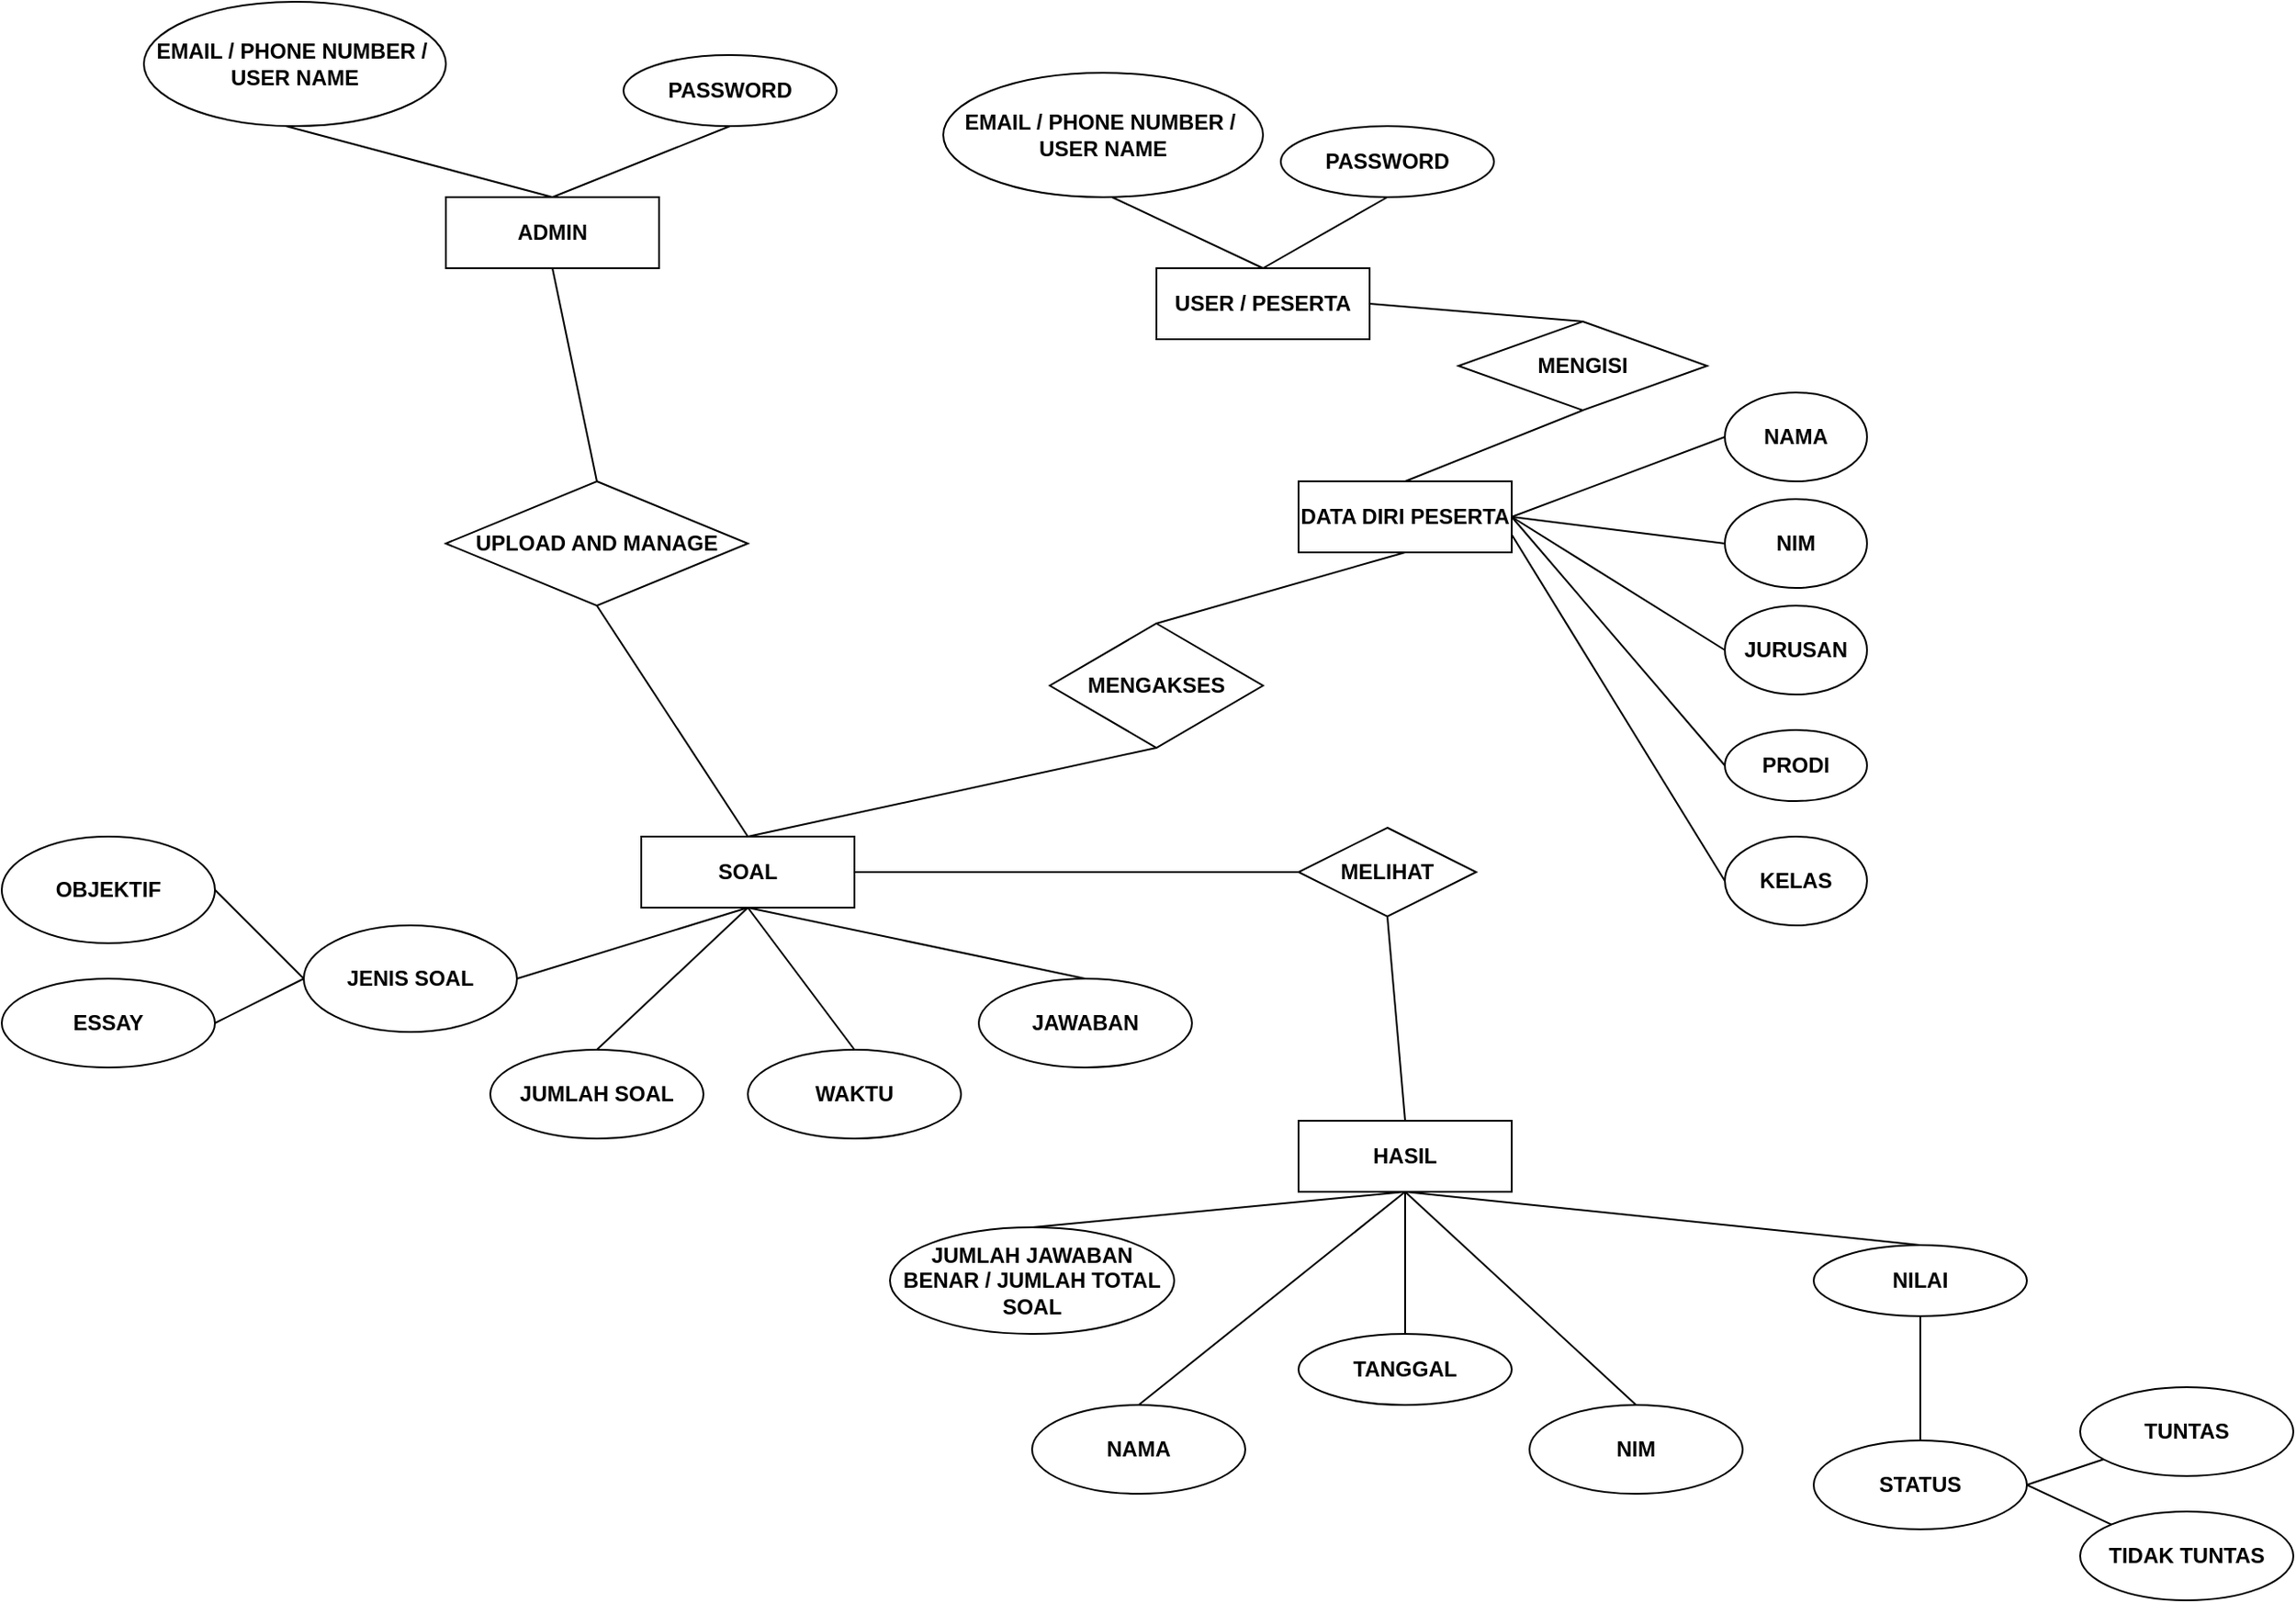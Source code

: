 <mxfile version="21.0.8" type="github"><diagram name="Page-1" id="-ShHXsL9s48-P1zC7Rac"><mxGraphModel dx="4536" dy="1162" grid="1" gridSize="10" guides="1" tooltips="1" connect="1" arrows="1" fold="1" page="1" pageScale="1" pageWidth="850" pageHeight="1100" math="0" shadow="0"><root><mxCell id="0"/><mxCell id="1" parent="0"/><mxCell id="Y0khoXS1x_M8887jpwrg-1" value="&lt;b&gt;ADMIN&lt;/b&gt;" style="rounded=0;whiteSpace=wrap;html=1;" vertex="1" parent="1"><mxGeometry x="-1600" y="120" width="120" height="40" as="geometry"/></mxCell><mxCell id="Y0khoXS1x_M8887jpwrg-2" value="&lt;b&gt;USER / PESERTA&lt;/b&gt;" style="rounded=0;whiteSpace=wrap;html=1;" vertex="1" parent="1"><mxGeometry x="-1200" y="160" width="120" height="40" as="geometry"/></mxCell><mxCell id="Y0khoXS1x_M8887jpwrg-6" value="&lt;b&gt;PASSWORD&lt;/b&gt;" style="ellipse;whiteSpace=wrap;html=1;" vertex="1" parent="1"><mxGeometry x="-1500" y="40" width="120" height="40" as="geometry"/></mxCell><mxCell id="Y0khoXS1x_M8887jpwrg-9" value="&lt;b&gt;EMAIL / PHONE NUMBER /&amp;nbsp; USER NAME&lt;/b&gt;" style="ellipse;whiteSpace=wrap;html=1;" vertex="1" parent="1"><mxGeometry x="-1320" y="50" width="180" height="70" as="geometry"/></mxCell><mxCell id="Y0khoXS1x_M8887jpwrg-10" value="&lt;b&gt;PASSWORD&lt;/b&gt;" style="ellipse;whiteSpace=wrap;html=1;" vertex="1" parent="1"><mxGeometry x="-1130" y="80" width="120" height="40" as="geometry"/></mxCell><mxCell id="Y0khoXS1x_M8887jpwrg-12" value="&lt;b&gt;EMAIL / PHONE NUMBER /&amp;nbsp; USER NAME&lt;/b&gt;" style="ellipse;whiteSpace=wrap;html=1;" vertex="1" parent="1"><mxGeometry x="-1770" y="10" width="170" height="70" as="geometry"/></mxCell><mxCell id="Y0khoXS1x_M8887jpwrg-16" value="" style="endArrow=none;html=1;rounded=0;exitX=0.5;exitY=0;exitDx=0;exitDy=0;" edge="1" parent="1" source="Y0khoXS1x_M8887jpwrg-1"><mxGeometry width="50" height="50" relative="1" as="geometry"><mxPoint x="-1740" y="130" as="sourcePoint"/><mxPoint x="-1690" y="80" as="targetPoint"/></mxGeometry></mxCell><mxCell id="Y0khoXS1x_M8887jpwrg-17" value="" style="endArrow=none;html=1;rounded=0;entryX=0.5;entryY=1;entryDx=0;entryDy=0;" edge="1" parent="1" target="Y0khoXS1x_M8887jpwrg-6"><mxGeometry width="50" height="50" relative="1" as="geometry"><mxPoint x="-1540" y="120" as="sourcePoint"/><mxPoint x="-1490" y="70" as="targetPoint"/></mxGeometry></mxCell><mxCell id="Y0khoXS1x_M8887jpwrg-18" value="" style="endArrow=none;html=1;rounded=0;exitX=0.5;exitY=0;exitDx=0;exitDy=0;" edge="1" parent="1" source="Y0khoXS1x_M8887jpwrg-2"><mxGeometry width="50" height="50" relative="1" as="geometry"><mxPoint x="-1275" y="170" as="sourcePoint"/><mxPoint x="-1225" y="120" as="targetPoint"/></mxGeometry></mxCell><mxCell id="Y0khoXS1x_M8887jpwrg-19" value="" style="endArrow=none;html=1;rounded=0;entryX=0.5;entryY=1;entryDx=0;entryDy=0;" edge="1" parent="1" target="Y0khoXS1x_M8887jpwrg-10"><mxGeometry width="50" height="50" relative="1" as="geometry"><mxPoint x="-1140" y="160" as="sourcePoint"/><mxPoint x="-1090" y="110" as="targetPoint"/></mxGeometry></mxCell><mxCell id="Y0khoXS1x_M8887jpwrg-21" value="&lt;b&gt;UPLOAD AND MANAGE&lt;/b&gt;" style="rhombus;whiteSpace=wrap;html=1;" vertex="1" parent="1"><mxGeometry x="-1600" y="280" width="170" height="70" as="geometry"/></mxCell><mxCell id="Y0khoXS1x_M8887jpwrg-23" value="&lt;b&gt;MENGAKSES&lt;/b&gt;" style="rhombus;whiteSpace=wrap;html=1;" vertex="1" parent="1"><mxGeometry x="-1260" y="360" width="120" height="70" as="geometry"/></mxCell><mxCell id="Y0khoXS1x_M8887jpwrg-24" value="" style="endArrow=none;html=1;rounded=0;entryX=0.5;entryY=1;entryDx=0;entryDy=0;exitX=0.5;exitY=0;exitDx=0;exitDy=0;" edge="1" parent="1" source="Y0khoXS1x_M8887jpwrg-21" target="Y0khoXS1x_M8887jpwrg-1"><mxGeometry width="50" height="50" relative="1" as="geometry"><mxPoint x="-1380" y="290" as="sourcePoint"/><mxPoint x="-1330" y="240" as="targetPoint"/></mxGeometry></mxCell><mxCell id="Y0khoXS1x_M8887jpwrg-26" value="" style="endArrow=none;html=1;rounded=0;exitX=0.5;exitY=0;exitDx=0;exitDy=0;entryX=0.5;entryY=1;entryDx=0;entryDy=0;" edge="1" parent="1" source="Y0khoXS1x_M8887jpwrg-23" target="Y0khoXS1x_M8887jpwrg-33"><mxGeometry width="50" height="50" relative="1" as="geometry"><mxPoint x="-1220" y="280" as="sourcePoint"/><mxPoint x="-1080" y="280" as="targetPoint"/></mxGeometry></mxCell><mxCell id="Y0khoXS1x_M8887jpwrg-28" value="" style="endArrow=none;html=1;rounded=0;entryX=0.5;entryY=1;entryDx=0;entryDy=0;exitX=0.5;exitY=0;exitDx=0;exitDy=0;" edge="1" parent="1" source="Y0khoXS1x_M8887jpwrg-30" target="Y0khoXS1x_M8887jpwrg-21"><mxGeometry width="50" height="50" relative="1" as="geometry"><mxPoint x="-1360" y="480" as="sourcePoint"/><mxPoint x="-1330" y="510" as="targetPoint"/></mxGeometry></mxCell><mxCell id="Y0khoXS1x_M8887jpwrg-29" value="" style="endArrow=none;html=1;rounded=0;entryX=0.5;entryY=1;entryDx=0;entryDy=0;exitX=0.5;exitY=0;exitDx=0;exitDy=0;" edge="1" parent="1" source="Y0khoXS1x_M8887jpwrg-30" target="Y0khoXS1x_M8887jpwrg-23"><mxGeometry width="50" height="50" relative="1" as="geometry"><mxPoint x="-1360" y="480" as="sourcePoint"/><mxPoint x="-1330" y="510" as="targetPoint"/></mxGeometry></mxCell><mxCell id="Y0khoXS1x_M8887jpwrg-30" value="&lt;b&gt;SOAL&lt;/b&gt;" style="rounded=0;whiteSpace=wrap;html=1;" vertex="1" parent="1"><mxGeometry x="-1490" y="480" width="120" height="40" as="geometry"/></mxCell><mxCell id="Y0khoXS1x_M8887jpwrg-32" value="" style="endArrow=none;html=1;rounded=0;exitX=1;exitY=0.5;exitDx=0;exitDy=0;entryX=0.5;entryY=0;entryDx=0;entryDy=0;" edge="1" parent="1" source="Y0khoXS1x_M8887jpwrg-2" target="Y0khoXS1x_M8887jpwrg-37"><mxGeometry width="50" height="50" relative="1" as="geometry"><mxPoint x="-1070" y="190" as="sourcePoint"/><mxPoint x="-1010" y="210" as="targetPoint"/></mxGeometry></mxCell><mxCell id="Y0khoXS1x_M8887jpwrg-33" value="&lt;b&gt;DATA DIRI PESERTA&lt;/b&gt;" style="rounded=0;whiteSpace=wrap;html=1;" vertex="1" parent="1"><mxGeometry x="-1120" y="280" width="120" height="40" as="geometry"/></mxCell><mxCell id="Y0khoXS1x_M8887jpwrg-34" value="" style="endArrow=none;html=1;rounded=0;exitX=1;exitY=0.5;exitDx=0;exitDy=0;entryX=0;entryY=0.5;entryDx=0;entryDy=0;" edge="1" parent="1" source="Y0khoXS1x_M8887jpwrg-33" target="Y0khoXS1x_M8887jpwrg-42"><mxGeometry width="50" height="50" relative="1" as="geometry"><mxPoint x="-870" y="190" as="sourcePoint"/><mxPoint x="-879.302" y="270.866" as="targetPoint"/></mxGeometry></mxCell><mxCell id="Y0khoXS1x_M8887jpwrg-37" value="&lt;b&gt;MENGISI&lt;/b&gt;" style="rhombus;whiteSpace=wrap;html=1;" vertex="1" parent="1"><mxGeometry x="-1030" y="190" width="140" height="50" as="geometry"/></mxCell><mxCell id="Y0khoXS1x_M8887jpwrg-38" value="" style="endArrow=none;html=1;rounded=0;entryX=0.5;entryY=1;entryDx=0;entryDy=0;exitX=0.5;exitY=0;exitDx=0;exitDy=0;" edge="1" parent="1" source="Y0khoXS1x_M8887jpwrg-33" target="Y0khoXS1x_M8887jpwrg-37"><mxGeometry width="50" height="50" relative="1" as="geometry"><mxPoint x="-990" y="290" as="sourcePoint"/><mxPoint x="-940" y="240" as="targetPoint"/></mxGeometry></mxCell><mxCell id="Y0khoXS1x_M8887jpwrg-40" value="" style="endArrow=none;html=1;rounded=0;exitX=1;exitY=0.5;exitDx=0;exitDy=0;entryX=0;entryY=0.5;entryDx=0;entryDy=0;" edge="1" parent="1" source="Y0khoXS1x_M8887jpwrg-33" target="Y0khoXS1x_M8887jpwrg-43"><mxGeometry width="50" height="50" relative="1" as="geometry"><mxPoint x="-970" y="340" as="sourcePoint"/><mxPoint x="-899.728" y="316.712" as="targetPoint"/></mxGeometry></mxCell><mxCell id="Y0khoXS1x_M8887jpwrg-42" value="&lt;b&gt;NAMA&lt;/b&gt;" style="ellipse;whiteSpace=wrap;html=1;" vertex="1" parent="1"><mxGeometry x="-880" y="230" width="80" height="50" as="geometry"/></mxCell><mxCell id="Y0khoXS1x_M8887jpwrg-43" value="&lt;b&gt;NIM&lt;/b&gt;" style="ellipse;whiteSpace=wrap;html=1;" vertex="1" parent="1"><mxGeometry x="-880" y="290" width="80" height="50" as="geometry"/></mxCell><mxCell id="Y0khoXS1x_M8887jpwrg-44" value="&lt;b&gt;JURUSAN&lt;/b&gt;" style="ellipse;whiteSpace=wrap;html=1;" vertex="1" parent="1"><mxGeometry x="-880" y="350" width="80" height="50" as="geometry"/></mxCell><mxCell id="Y0khoXS1x_M8887jpwrg-45" value="" style="endArrow=none;html=1;rounded=0;entryX=0;entryY=0.5;entryDx=0;entryDy=0;" edge="1" parent="1" target="Y0khoXS1x_M8887jpwrg-44"><mxGeometry width="50" height="50" relative="1" as="geometry"><mxPoint x="-1000" y="300" as="sourcePoint"/><mxPoint x="-950" y="250" as="targetPoint"/></mxGeometry></mxCell><mxCell id="Y0khoXS1x_M8887jpwrg-46" value="" style="endArrow=none;html=1;rounded=0;entryX=1;entryY=0.5;entryDx=0;entryDy=0;exitX=0;exitY=0.5;exitDx=0;exitDy=0;" edge="1" parent="1" source="Y0khoXS1x_M8887jpwrg-47" target="Y0khoXS1x_M8887jpwrg-33"><mxGeometry width="50" height="50" relative="1" as="geometry"><mxPoint x="-920" y="420" as="sourcePoint"/><mxPoint x="-940" y="510" as="targetPoint"/></mxGeometry></mxCell><mxCell id="Y0khoXS1x_M8887jpwrg-47" value="&lt;b&gt;PRODI&lt;/b&gt;" style="ellipse;whiteSpace=wrap;html=1;" vertex="1" parent="1"><mxGeometry x="-880" y="420" width="80" height="40" as="geometry"/></mxCell><mxCell id="Y0khoXS1x_M8887jpwrg-48" value="" style="endArrow=none;html=1;rounded=0;entryX=1;entryY=0.75;entryDx=0;entryDy=0;exitX=0;exitY=0.5;exitDx=0;exitDy=0;" edge="1" parent="1" source="Y0khoXS1x_M8887jpwrg-49" target="Y0khoXS1x_M8887jpwrg-33"><mxGeometry width="50" height="50" relative="1" as="geometry"><mxPoint x="-920" y="480" as="sourcePoint"/><mxPoint x="-990" y="350" as="targetPoint"/></mxGeometry></mxCell><mxCell id="Y0khoXS1x_M8887jpwrg-49" value="&lt;b&gt;KELAS&lt;/b&gt;" style="ellipse;whiteSpace=wrap;html=1;" vertex="1" parent="1"><mxGeometry x="-880" y="480" width="80" height="50" as="geometry"/></mxCell><mxCell id="Y0khoXS1x_M8887jpwrg-50" value="" style="endArrow=none;html=1;rounded=0;entryX=0.5;entryY=1;entryDx=0;entryDy=0;exitX=1;exitY=0.5;exitDx=0;exitDy=0;" edge="1" parent="1" source="Y0khoXS1x_M8887jpwrg-51" target="Y0khoXS1x_M8887jpwrg-30"><mxGeometry width="50" height="50" relative="1" as="geometry"><mxPoint x="-1480" y="560" as="sourcePoint"/><mxPoint x="-1370" y="530" as="targetPoint"/></mxGeometry></mxCell><mxCell id="Y0khoXS1x_M8887jpwrg-51" value="&lt;b&gt;JENIS SOAL&lt;/b&gt;" style="ellipse;whiteSpace=wrap;html=1;" vertex="1" parent="1"><mxGeometry x="-1680" y="530" width="120" height="60" as="geometry"/></mxCell><mxCell id="Y0khoXS1x_M8887jpwrg-52" value="" style="endArrow=none;html=1;rounded=0;entryX=0.5;entryY=1;entryDx=0;entryDy=0;exitX=0.5;exitY=0;exitDx=0;exitDy=0;" edge="1" parent="1" source="Y0khoXS1x_M8887jpwrg-55" target="Y0khoXS1x_M8887jpwrg-30"><mxGeometry width="50" height="50" relative="1" as="geometry"><mxPoint x="-1440" y="600" as="sourcePoint"/><mxPoint x="-1360" y="535" as="targetPoint"/></mxGeometry></mxCell><mxCell id="Y0khoXS1x_M8887jpwrg-53" value="" style="endArrow=none;html=1;rounded=0;entryX=0.5;entryY=1;entryDx=0;entryDy=0;exitX=0.5;exitY=0;exitDx=0;exitDy=0;" edge="1" parent="1" source="Y0khoXS1x_M8887jpwrg-56" target="Y0khoXS1x_M8887jpwrg-30"><mxGeometry width="50" height="50" relative="1" as="geometry"><mxPoint x="-1320" y="600" as="sourcePoint"/><mxPoint x="-1230" y="510" as="targetPoint"/></mxGeometry></mxCell><mxCell id="Y0khoXS1x_M8887jpwrg-54" value="" style="endArrow=none;html=1;rounded=0;entryX=0.5;entryY=1;entryDx=0;entryDy=0;exitX=0.5;exitY=0;exitDx=0;exitDy=0;" edge="1" parent="1" source="Y0khoXS1x_M8887jpwrg-57" target="Y0khoXS1x_M8887jpwrg-30"><mxGeometry width="50" height="50" relative="1" as="geometry"><mxPoint x="-1260" y="530" as="sourcePoint"/><mxPoint x="-1230" y="510" as="targetPoint"/></mxGeometry></mxCell><mxCell id="Y0khoXS1x_M8887jpwrg-55" value="&lt;b&gt;JUMLAH SOAL&lt;/b&gt;" style="ellipse;whiteSpace=wrap;html=1;" vertex="1" parent="1"><mxGeometry x="-1575" y="600" width="120" height="50" as="geometry"/></mxCell><mxCell id="Y0khoXS1x_M8887jpwrg-56" value="&lt;b&gt;WAKTU&lt;/b&gt;" style="ellipse;whiteSpace=wrap;html=1;" vertex="1" parent="1"><mxGeometry x="-1430" y="600" width="120" height="50" as="geometry"/></mxCell><mxCell id="Y0khoXS1x_M8887jpwrg-57" value="&lt;b&gt;JAWABAN&lt;/b&gt;" style="ellipse;whiteSpace=wrap;html=1;" vertex="1" parent="1"><mxGeometry x="-1300" y="560" width="120" height="50" as="geometry"/></mxCell><mxCell id="Y0khoXS1x_M8887jpwrg-58" value="" style="endArrow=none;html=1;rounded=0;entryX=0;entryY=0.5;entryDx=0;entryDy=0;exitX=1;exitY=0.5;exitDx=0;exitDy=0;" edge="1" parent="1" source="Y0khoXS1x_M8887jpwrg-60" target="Y0khoXS1x_M8887jpwrg-51"><mxGeometry width="50" height="50" relative="1" as="geometry"><mxPoint x="-1724" y="520" as="sourcePoint"/><mxPoint x="-1700" y="570" as="targetPoint"/></mxGeometry></mxCell><mxCell id="Y0khoXS1x_M8887jpwrg-59" value="" style="endArrow=none;html=1;rounded=0;entryX=0;entryY=0.5;entryDx=0;entryDy=0;exitX=1;exitY=0.5;exitDx=0;exitDy=0;" edge="1" parent="1" source="Y0khoXS1x_M8887jpwrg-61" target="Y0khoXS1x_M8887jpwrg-51"><mxGeometry width="50" height="50" relative="1" as="geometry"><mxPoint x="-1720" y="600" as="sourcePoint"/><mxPoint x="-1700" y="570" as="targetPoint"/></mxGeometry></mxCell><mxCell id="Y0khoXS1x_M8887jpwrg-60" value="&lt;b&gt;OBJEKTIF&lt;/b&gt;" style="ellipse;whiteSpace=wrap;html=1;" vertex="1" parent="1"><mxGeometry x="-1850" y="480" width="120" height="60" as="geometry"/></mxCell><mxCell id="Y0khoXS1x_M8887jpwrg-61" value="&lt;b&gt;ESSAY&lt;/b&gt;" style="ellipse;whiteSpace=wrap;html=1;" vertex="1" parent="1"><mxGeometry x="-1850" y="560" width="120" height="50" as="geometry"/></mxCell><mxCell id="Y0khoXS1x_M8887jpwrg-62" value="HASIL" style="rounded=0;whiteSpace=wrap;html=1;fontStyle=1" vertex="1" parent="1"><mxGeometry x="-1120" y="640" width="120" height="40" as="geometry"/></mxCell><mxCell id="Y0khoXS1x_M8887jpwrg-64" value="" style="endArrow=none;html=1;rounded=0;entryX=1;entryY=0.5;entryDx=0;entryDy=0;exitX=0;exitY=0.5;exitDx=0;exitDy=0;" edge="1" parent="1" source="Y0khoXS1x_M8887jpwrg-65" target="Y0khoXS1x_M8887jpwrg-30"><mxGeometry width="50" height="50" relative="1" as="geometry"><mxPoint x="-1160" y="500" as="sourcePoint"/><mxPoint x="-1160" y="690" as="targetPoint"/></mxGeometry></mxCell><mxCell id="Y0khoXS1x_M8887jpwrg-65" value="&lt;b&gt;MELIHAT&lt;/b&gt;" style="rhombus;whiteSpace=wrap;html=1;" vertex="1" parent="1"><mxGeometry x="-1120" y="475" width="100" height="50" as="geometry"/></mxCell><mxCell id="Y0khoXS1x_M8887jpwrg-66" value="" style="endArrow=none;html=1;rounded=0;entryX=0.5;entryY=1;entryDx=0;entryDy=0;exitX=0.5;exitY=0;exitDx=0;exitDy=0;" edge="1" parent="1" source="Y0khoXS1x_M8887jpwrg-62" target="Y0khoXS1x_M8887jpwrg-65"><mxGeometry width="50" height="50" relative="1" as="geometry"><mxPoint x="-1210" y="560" as="sourcePoint"/><mxPoint x="-1160" y="510" as="targetPoint"/></mxGeometry></mxCell><mxCell id="Y0khoXS1x_M8887jpwrg-67" value="" style="endArrow=none;html=1;rounded=0;entryX=0.5;entryY=1;entryDx=0;entryDy=0;exitX=0.5;exitY=0;exitDx=0;exitDy=0;" edge="1" parent="1" source="Y0khoXS1x_M8887jpwrg-71" target="Y0khoXS1x_M8887jpwrg-62"><mxGeometry width="50" height="50" relative="1" as="geometry"><mxPoint x="-960" y="720" as="sourcePoint"/><mxPoint x="-970" y="670" as="targetPoint"/></mxGeometry></mxCell><mxCell id="Y0khoXS1x_M8887jpwrg-69" value="" style="endArrow=none;html=1;rounded=0;entryX=0.5;entryY=1;entryDx=0;entryDy=0;exitX=0.5;exitY=0;exitDx=0;exitDy=0;" edge="1" parent="1" source="Y0khoXS1x_M8887jpwrg-70" target="Y0khoXS1x_M8887jpwrg-62"><mxGeometry width="50" height="50" relative="1" as="geometry"><mxPoint x="-1160" y="720" as="sourcePoint"/><mxPoint x="-1080" y="700" as="targetPoint"/></mxGeometry></mxCell><mxCell id="Y0khoXS1x_M8887jpwrg-70" value="&lt;b&gt;JUMLAH JAWABAN BENAR / JUMLAH TOTAL SOAL&lt;/b&gt;" style="ellipse;whiteSpace=wrap;html=1;" vertex="1" parent="1"><mxGeometry x="-1350" y="700" width="160" height="60" as="geometry"/></mxCell><mxCell id="Y0khoXS1x_M8887jpwrg-71" value="&lt;b&gt;NILAI&lt;/b&gt;" style="ellipse;whiteSpace=wrap;html=1;" vertex="1" parent="1"><mxGeometry x="-830" y="710" width="120" height="40" as="geometry"/></mxCell><mxCell id="Y0khoXS1x_M8887jpwrg-72" value="" style="endArrow=none;html=1;rounded=0;exitX=0.5;exitY=0;exitDx=0;exitDy=0;" edge="1" parent="1" source="Y0khoXS1x_M8887jpwrg-73"><mxGeometry width="50" height="50" relative="1" as="geometry"><mxPoint x="-1060" y="800" as="sourcePoint"/><mxPoint x="-1060" y="680" as="targetPoint"/></mxGeometry></mxCell><mxCell id="Y0khoXS1x_M8887jpwrg-73" value="&lt;b&gt;TANGGAL&lt;/b&gt;" style="ellipse;whiteSpace=wrap;html=1;" vertex="1" parent="1"><mxGeometry x="-1120" y="760" width="120" height="40" as="geometry"/></mxCell><mxCell id="Y0khoXS1x_M8887jpwrg-74" value="&lt;b&gt;NAMA&lt;/b&gt;" style="ellipse;whiteSpace=wrap;html=1;" vertex="1" parent="1"><mxGeometry x="-1270" y="800" width="120" height="50" as="geometry"/></mxCell><mxCell id="Y0khoXS1x_M8887jpwrg-75" value="&lt;b&gt;STATUS&lt;/b&gt;" style="ellipse;whiteSpace=wrap;html=1;" vertex="1" parent="1"><mxGeometry x="-830" y="820" width="120" height="50" as="geometry"/></mxCell><mxCell id="Y0khoXS1x_M8887jpwrg-76" value="NIM" style="ellipse;whiteSpace=wrap;html=1;fontStyle=1" vertex="1" parent="1"><mxGeometry x="-990" y="800" width="120" height="50" as="geometry"/></mxCell><mxCell id="Y0khoXS1x_M8887jpwrg-77" value="" style="endArrow=none;html=1;rounded=0;exitX=0.5;exitY=0;exitDx=0;exitDy=0;" edge="1" parent="1" source="Y0khoXS1x_M8887jpwrg-74"><mxGeometry width="50" height="50" relative="1" as="geometry"><mxPoint x="-1130" y="750" as="sourcePoint"/><mxPoint x="-1060" y="680" as="targetPoint"/></mxGeometry></mxCell><mxCell id="Y0khoXS1x_M8887jpwrg-78" value="" style="endArrow=none;html=1;rounded=0;exitX=0.5;exitY=0;exitDx=0;exitDy=0;" edge="1" parent="1" source="Y0khoXS1x_M8887jpwrg-76"><mxGeometry width="50" height="50" relative="1" as="geometry"><mxPoint x="-1210" y="820" as="sourcePoint"/><mxPoint x="-1060" y="680" as="targetPoint"/></mxGeometry></mxCell><mxCell id="Y0khoXS1x_M8887jpwrg-79" value="" style="endArrow=none;html=1;rounded=0;entryX=0.5;entryY=1;entryDx=0;entryDy=0;exitX=0.5;exitY=0;exitDx=0;exitDy=0;" edge="1" parent="1" source="Y0khoXS1x_M8887jpwrg-75" target="Y0khoXS1x_M8887jpwrg-71"><mxGeometry width="50" height="50" relative="1" as="geometry"><mxPoint x="-810" y="810" as="sourcePoint"/><mxPoint x="-760" y="760" as="targetPoint"/></mxGeometry></mxCell><mxCell id="Y0khoXS1x_M8887jpwrg-80" value="" style="endArrow=none;html=1;rounded=0;exitX=1;exitY=0.5;exitDx=0;exitDy=0;" edge="1" parent="1" source="Y0khoXS1x_M8887jpwrg-75" target="Y0khoXS1x_M8887jpwrg-82"><mxGeometry width="50" height="50" relative="1" as="geometry"><mxPoint x="-670" y="820" as="sourcePoint"/><mxPoint x="-640" y="800" as="targetPoint"/></mxGeometry></mxCell><mxCell id="Y0khoXS1x_M8887jpwrg-81" value="" style="endArrow=none;html=1;rounded=0;exitX=1;exitY=0.5;exitDx=0;exitDy=0;entryX=0;entryY=0;entryDx=0;entryDy=0;" edge="1" parent="1" source="Y0khoXS1x_M8887jpwrg-75" target="Y0khoXS1x_M8887jpwrg-83"><mxGeometry width="50" height="50" relative="1" as="geometry"><mxPoint x="-680" y="860" as="sourcePoint"/><mxPoint x="-640" y="880" as="targetPoint"/></mxGeometry></mxCell><mxCell id="Y0khoXS1x_M8887jpwrg-82" value="&lt;b&gt;TUNTAS&lt;/b&gt;" style="ellipse;whiteSpace=wrap;html=1;" vertex="1" parent="1"><mxGeometry x="-680" y="790" width="120" height="50" as="geometry"/></mxCell><mxCell id="Y0khoXS1x_M8887jpwrg-83" value="&lt;b&gt;TIDAK TUNTAS&lt;/b&gt;" style="ellipse;whiteSpace=wrap;html=1;" vertex="1" parent="1"><mxGeometry x="-680" y="860" width="120" height="50" as="geometry"/></mxCell></root></mxGraphModel></diagram></mxfile>